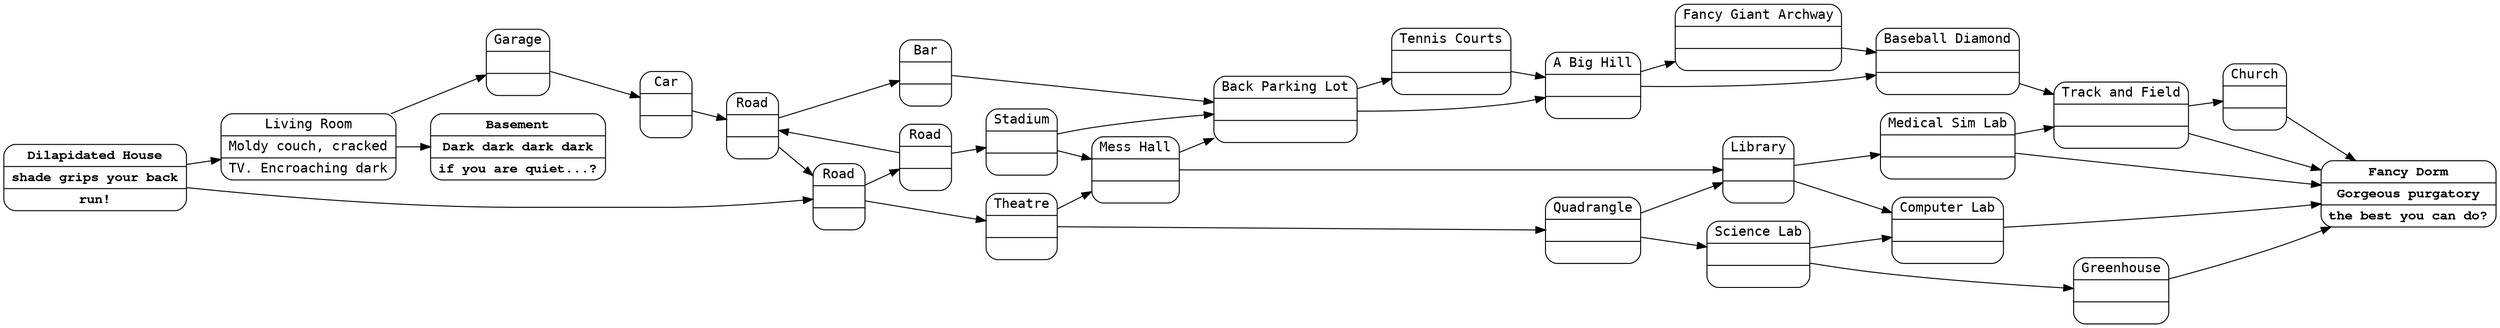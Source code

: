strict digraph Maze
{
graph[overlap = "false", splines = "true",rankdir=LR]

node [style=filled,shape=Mrecord, fontname="courier bold"]
DilapidatedHouse [fillcolor=white,label="Dilapidated House   |shade grips your back|run!                "]
Basement [fillcolor=white,label="Basement            |Dark dark dark dark |if you are quiet...?"]
FancyDorm [fillcolor=white,label="Fancy Dorm          |Gorgeous purgatory  |the best you can do?"]

node [style=rounded,shape=record,fontname="courier"]
LivingRoom [fillcolor=white,label="Living Room         |Moldy couch, cracked|TV. Encroaching dark"]
Garage [fillcolor=white,label="Garage              |                    |                    "]
Car [fillcolor=white,label="Car                 |                    |                    "]
Road1 [fillcolor=white,label="Road                |                    |                    "]
Road2 [fillcolor=white,label="Road                |                    |                    "]
Road3 [fillcolor=white,label="Road                |                    |                    "]
Bar [fillcolor=white,label="Bar                 |                    |                    "]
Stadium [fillcolor=white,label="Stadium             |                    |                    "]
Theatre [fillcolor=white,label="Theatre             |                    |                    "]
Quadrangle [fillcolor=white,label="Quadrangle          |                    |                    "]
MessHall [fillcolor=white,label="Mess Hall           |                    |                    "]
BackParkingLot [fillcolor=white,label="Back Parking Lot    |                    |                    "]
Greenhouse [fillcolor=white,label="Greenhouse          |                    |                    "]
ScienceLab [fillcolor=white,label="Science Lab         |                    |                    "]
Library [fillcolor=white,label="Library             |                    |                    "]
TennisCourts [fillcolor=white,label="Tennis Courts       |                    |                    "]
ComputerLab [fillcolor=white,label="Computer Lab        |                    |                    "]
MedSimLab [fillcolor=white,label="Medical Sim Lab     |                    |                    "]
Hills [fillcolor=white,label="A Big Hill          |                    |                    "]
FancyArch [fillcolor=white,label="Fancy Giant Archway |                    |                    "]
BaseballDiamond [fillcolor=white,label="Baseball Diamond    |                    |                    "]
TrackAndField [fillcolor=white,label="Track and Field     |                    |                    "]
Church [fillcolor=white,label="Church              |                    |                    "]

DilapidatedHouse -> {LivingRoom Road1}
LivingRoom -> {Basement Garage}
Basement -> {}
Garage -> {Car}
Car -> {Road3}
Road1 -> {Theatre Road2}
Road2 -> {Stadium Road3}
Road3 -> {Bar Road1}
Bar -> {BackParkingLot}
Stadium -> {BackParkingLot MessHall}
Theatre -> {MessHall Quadrangle}
Quadrangle -> {Library ScienceLab}
MessHall -> {BackParkingLot Library}
BackParkingLot -> {Hills TennisCourts}
Greenhouse -> {FancyDorm}
ScienceLab -> {Greenhouse ComputerLab}
Library -> {ComputerLab MedSimLab}
TennisCourts -> {Hills}
ComputerLab -> {FancyDorm}
MedSimLab -> {FancyDorm TrackAndField}
Hills -> {FancyArch BaseballDiamond}
FancyArch -> {BaseballDiamond}
BaseballDiamond -> {TrackAndField}
TrackAndField -> {FancyDorm Church}
Church -> {FancyDorm}
FancyDorm -> {}
}
